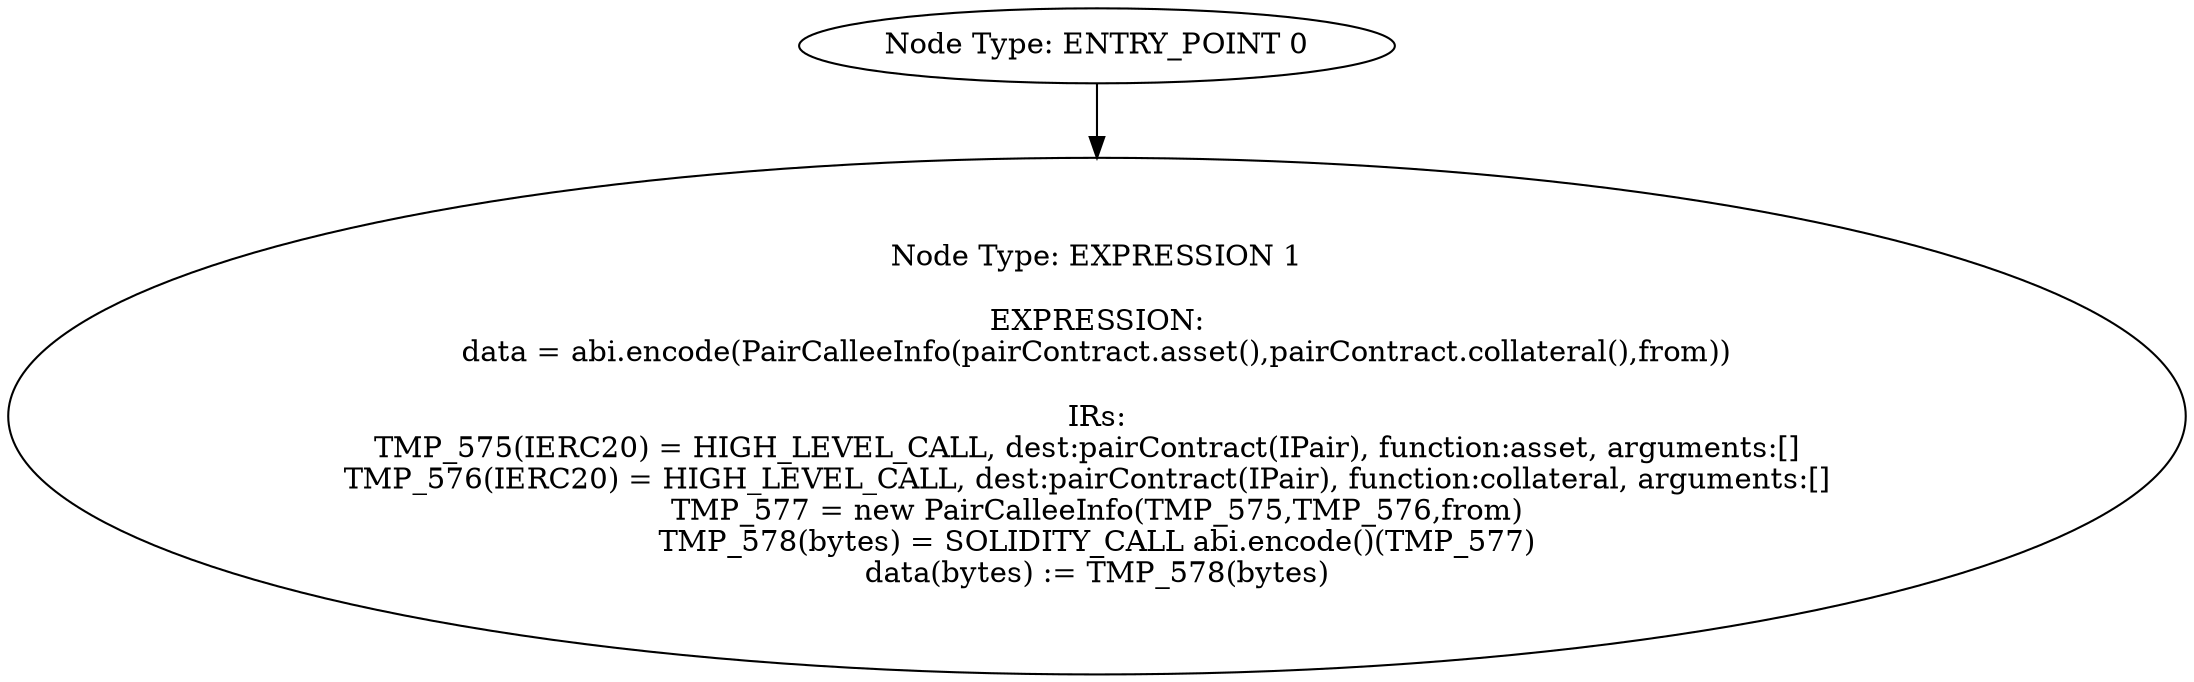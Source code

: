 digraph{
0[label="Node Type: ENTRY_POINT 0
"];
0->1;
1[label="Node Type: EXPRESSION 1

EXPRESSION:
data = abi.encode(PairCalleeInfo(pairContract.asset(),pairContract.collateral(),from))

IRs:
TMP_575(IERC20) = HIGH_LEVEL_CALL, dest:pairContract(IPair), function:asset, arguments:[]  
TMP_576(IERC20) = HIGH_LEVEL_CALL, dest:pairContract(IPair), function:collateral, arguments:[]  
TMP_577 = new PairCalleeInfo(TMP_575,TMP_576,from)
TMP_578(bytes) = SOLIDITY_CALL abi.encode()(TMP_577)
data(bytes) := TMP_578(bytes)"];
}
